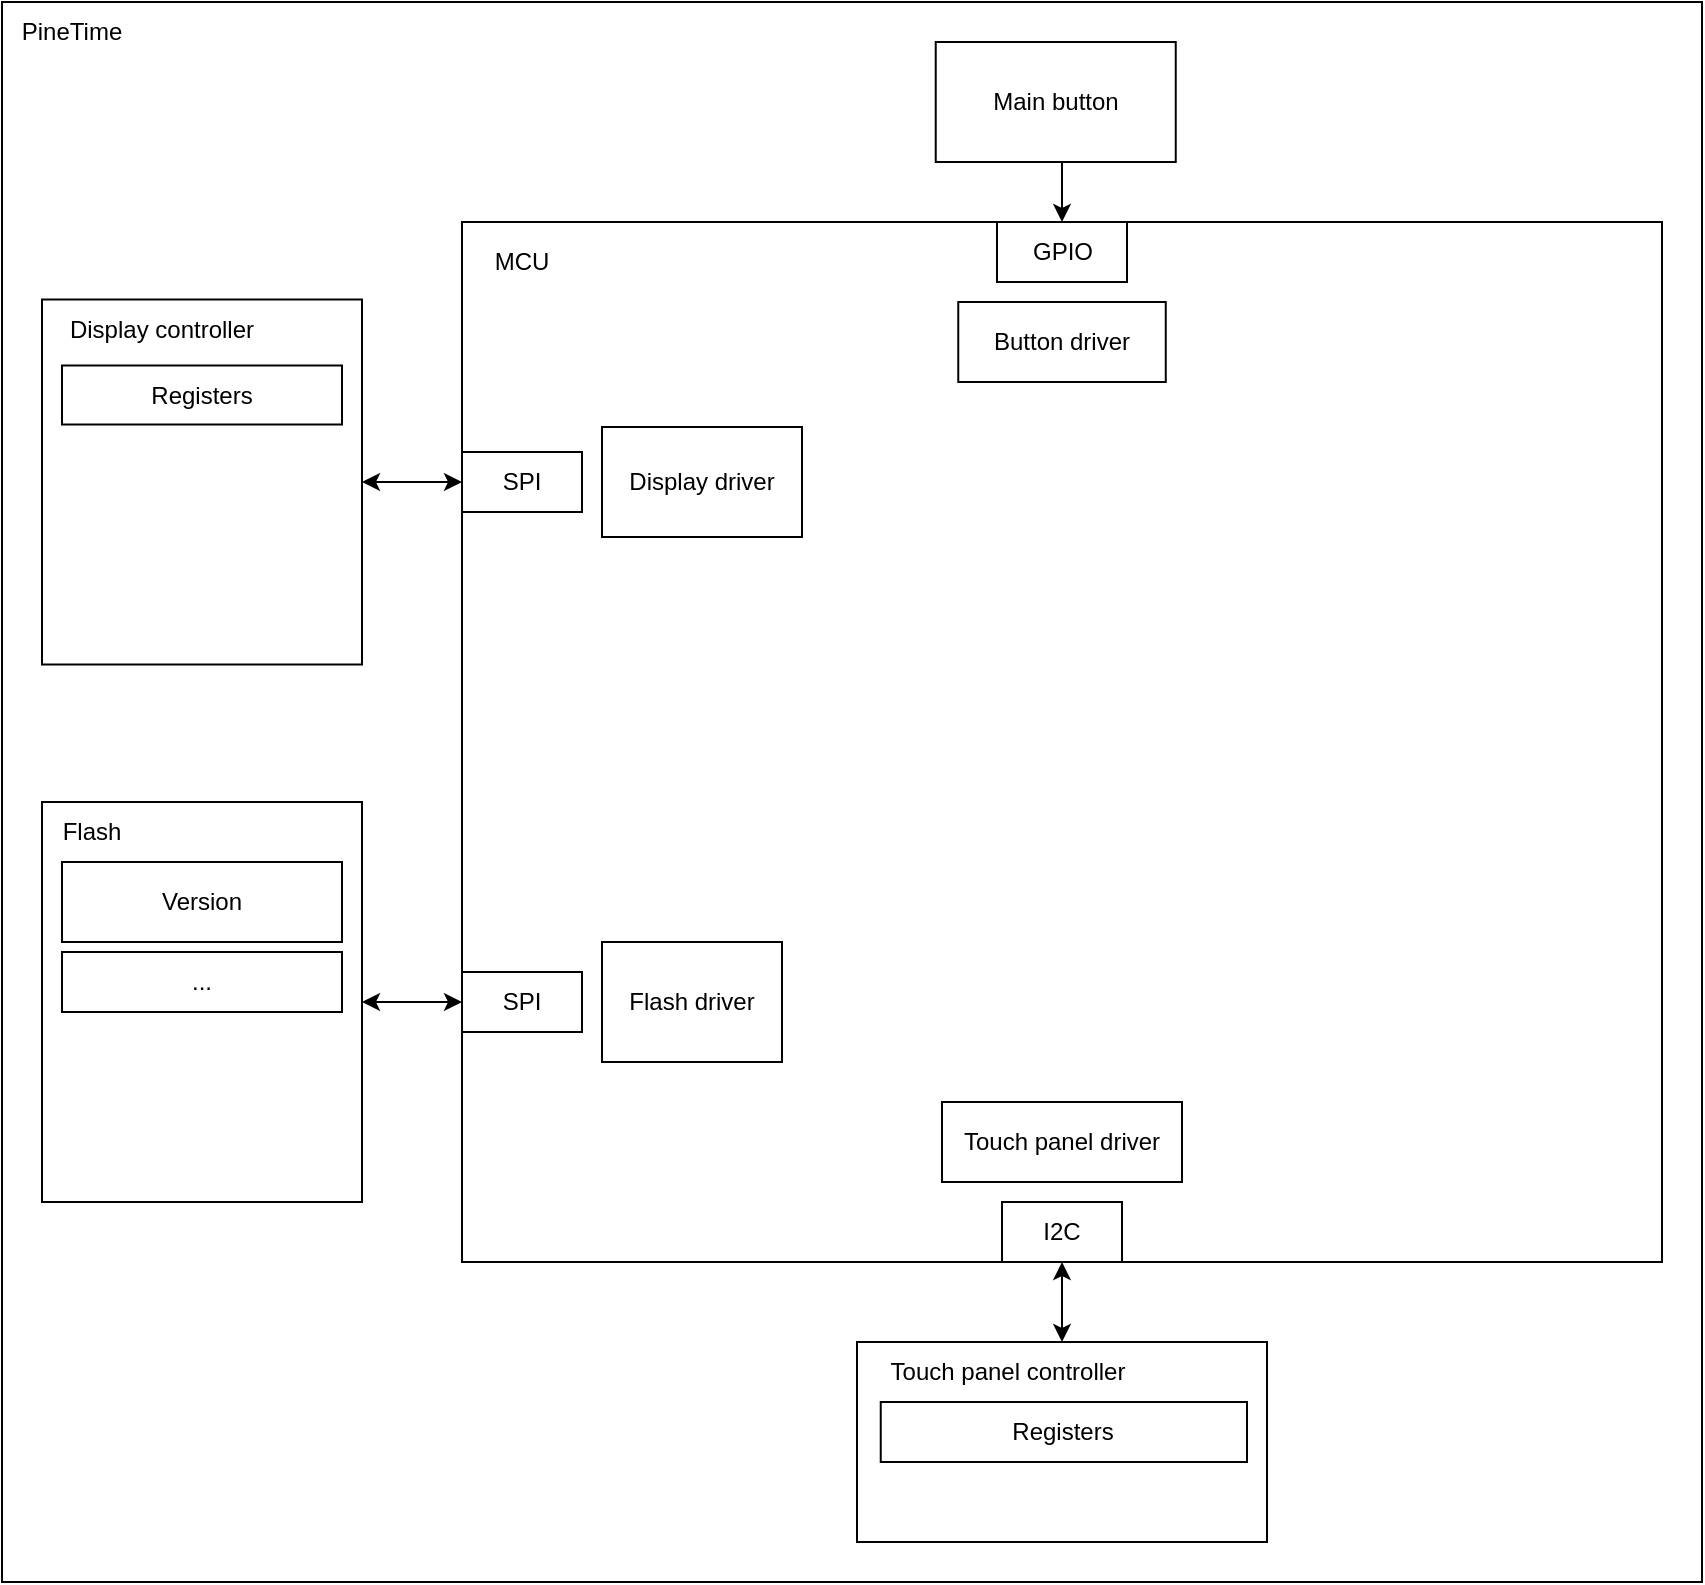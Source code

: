 <mxfile version="17.2.4" type="device"><diagram id="LkQNguAaAHkIe9TaBoeK" name="Page-1"><mxGraphModel dx="1355" dy="761" grid="1" gridSize="10" guides="1" tooltips="1" connect="1" arrows="1" fold="1" page="1" pageScale="1" pageWidth="850" pageHeight="1100" math="0" shadow="0"><root><mxCell id="0"/><mxCell id="1" parent="0"/><mxCell id="3B-qInTpDvVxq-L0saOm-45" value="" style="rounded=0;whiteSpace=wrap;html=1;fillColor=none;" vertex="1" parent="1"><mxGeometry x="210" y="130" width="850" height="790" as="geometry"/></mxCell><mxCell id="3B-qInTpDvVxq-L0saOm-30" value="" style="rounded=0;whiteSpace=wrap;html=1;fillColor=none;" vertex="1" parent="1"><mxGeometry x="230" y="530" width="160" height="200" as="geometry"/></mxCell><mxCell id="3B-qInTpDvVxq-L0saOm-2" value="&lt;div align=&quot;center&quot;&gt;&lt;br&gt;&lt;/div&gt;" style="rounded=0;whiteSpace=wrap;html=1;fillColor=none;" vertex="1" parent="1"><mxGeometry x="440" y="240" width="600" height="520" as="geometry"/></mxCell><mxCell id="3B-qInTpDvVxq-L0saOm-3" value="MCU" style="text;html=1;strokeColor=none;fillColor=none;align=center;verticalAlign=middle;whiteSpace=wrap;rounded=0;" vertex="1" parent="1"><mxGeometry x="440" y="240" width="60" height="40" as="geometry"/></mxCell><mxCell id="3B-qInTpDvVxq-L0saOm-19" style="edgeStyle=orthogonalEdgeStyle;rounded=0;orthogonalLoop=1;jettySize=auto;html=1;exitX=1;exitY=0.5;exitDx=0;exitDy=0;entryX=0;entryY=0.25;entryDx=0;entryDy=0;startArrow=classic;startFill=1;" edge="1" parent="1" source="3B-qInTpDvVxq-L0saOm-6" target="3B-qInTpDvVxq-L0saOm-2"><mxGeometry relative="1" as="geometry"/></mxCell><mxCell id="3B-qInTpDvVxq-L0saOm-6" value="" style="rounded=0;whiteSpace=wrap;html=1;fillColor=none;" vertex="1" parent="1"><mxGeometry x="230" y="278.75" width="160" height="182.5" as="geometry"/></mxCell><mxCell id="3B-qInTpDvVxq-L0saOm-7" value="Display controller" style="text;html=1;strokeColor=none;fillColor=none;align=center;verticalAlign=middle;whiteSpace=wrap;rounded=0;" vertex="1" parent="1"><mxGeometry x="230" y="278.75" width="120" height="30" as="geometry"/></mxCell><mxCell id="3B-qInTpDvVxq-L0saOm-15" style="edgeStyle=orthogonalEdgeStyle;rounded=0;orthogonalLoop=1;jettySize=auto;html=1;exitX=0.5;exitY=1;exitDx=0;exitDy=0;entryX=0.5;entryY=0;entryDx=0;entryDy=0;startArrow=none;startFill=0;" edge="1" parent="1" source="3B-qInTpDvVxq-L0saOm-8" target="3B-qInTpDvVxq-L0saOm-2"><mxGeometry relative="1" as="geometry"/></mxCell><mxCell id="3B-qInTpDvVxq-L0saOm-8" value="Main button" style="rounded=0;whiteSpace=wrap;html=1;fillColor=none;" vertex="1" parent="1"><mxGeometry x="676.87" y="150" width="120" height="60" as="geometry"/></mxCell><mxCell id="3B-qInTpDvVxq-L0saOm-11" value="Flash" style="text;html=1;strokeColor=none;fillColor=none;align=center;verticalAlign=middle;whiteSpace=wrap;rounded=0;" vertex="1" parent="1"><mxGeometry x="230" y="530" width="50" height="30" as="geometry"/></mxCell><mxCell id="3B-qInTpDvVxq-L0saOm-20" style="edgeStyle=orthogonalEdgeStyle;rounded=0;orthogonalLoop=1;jettySize=auto;html=1;exitX=0.5;exitY=0;exitDx=0;exitDy=0;entryX=0.5;entryY=1;entryDx=0;entryDy=0;startArrow=classic;startFill=1;" edge="1" parent="1" source="3B-qInTpDvVxq-L0saOm-16" target="3B-qInTpDvVxq-L0saOm-2"><mxGeometry relative="1" as="geometry"/></mxCell><mxCell id="3B-qInTpDvVxq-L0saOm-16" value="" style="rounded=0;whiteSpace=wrap;html=1;fillColor=none;" vertex="1" parent="1"><mxGeometry x="637.5" y="800" width="205" height="100" as="geometry"/></mxCell><mxCell id="3B-qInTpDvVxq-L0saOm-17" value="Touch panel controller" style="text;html=1;strokeColor=none;fillColor=none;align=center;verticalAlign=middle;whiteSpace=wrap;rounded=0;" vertex="1" parent="1"><mxGeometry x="637.5" y="800" width="150" height="30" as="geometry"/></mxCell><mxCell id="3B-qInTpDvVxq-L0saOm-22" value="SPI" style="rounded=0;whiteSpace=wrap;html=1;fillColor=none;" vertex="1" parent="1"><mxGeometry x="440" y="615" width="60" height="30" as="geometry"/></mxCell><mxCell id="3B-qInTpDvVxq-L0saOm-24" value="SPI" style="rounded=0;whiteSpace=wrap;html=1;fillColor=none;" vertex="1" parent="1"><mxGeometry x="440" y="355" width="60" height="30" as="geometry"/></mxCell><mxCell id="3B-qInTpDvVxq-L0saOm-27" value="I2C" style="rounded=0;whiteSpace=wrap;html=1;fillColor=none;" vertex="1" parent="1"><mxGeometry x="710" y="730" width="60" height="30" as="geometry"/></mxCell><mxCell id="3B-qInTpDvVxq-L0saOm-31" style="edgeStyle=orthogonalEdgeStyle;rounded=0;orthogonalLoop=1;jettySize=auto;html=1;exitX=1;exitY=0.5;exitDx=0;exitDy=0;entryX=0;entryY=0.75;entryDx=0;entryDy=0;startArrow=classic;startFill=1;" edge="1" parent="1" source="3B-qInTpDvVxq-L0saOm-30" target="3B-qInTpDvVxq-L0saOm-2"><mxGeometry relative="1" as="geometry"/></mxCell><mxCell id="3B-qInTpDvVxq-L0saOm-33" value="Flash driver" style="rounded=0;whiteSpace=wrap;html=1;fillColor=none;" vertex="1" parent="1"><mxGeometry x="510" y="600" width="90" height="60" as="geometry"/></mxCell><mxCell id="3B-qInTpDvVxq-L0saOm-34" value="Display driver" style="rounded=0;whiteSpace=wrap;html=1;fillColor=none;" vertex="1" parent="1"><mxGeometry x="510" y="342.5" width="100" height="55" as="geometry"/></mxCell><mxCell id="3B-qInTpDvVxq-L0saOm-35" value="GPIO" style="rounded=0;whiteSpace=wrap;html=1;fillColor=none;" vertex="1" parent="1"><mxGeometry x="707.5" y="240" width="65" height="30" as="geometry"/></mxCell><mxCell id="3B-qInTpDvVxq-L0saOm-36" value="Button driver" style="rounded=0;whiteSpace=wrap;html=1;fillColor=none;" vertex="1" parent="1"><mxGeometry x="688.13" y="280" width="103.75" height="40" as="geometry"/></mxCell><mxCell id="3B-qInTpDvVxq-L0saOm-38" value="Touch panel driver" style="rounded=0;whiteSpace=wrap;html=1;fillColor=none;" vertex="1" parent="1"><mxGeometry x="680" y="680" width="120" height="40" as="geometry"/></mxCell><mxCell id="3B-qInTpDvVxq-L0saOm-41" value="Version" style="rounded=0;whiteSpace=wrap;html=1;fillColor=none;" vertex="1" parent="1"><mxGeometry x="240" y="560" width="140" height="40" as="geometry"/></mxCell><mxCell id="3B-qInTpDvVxq-L0saOm-42" value="..." style="rounded=0;whiteSpace=wrap;html=1;fillColor=none;" vertex="1" parent="1"><mxGeometry x="240" y="605" width="140" height="30" as="geometry"/></mxCell><mxCell id="3B-qInTpDvVxq-L0saOm-43" value="Registers" style="rounded=0;whiteSpace=wrap;html=1;fillColor=none;" vertex="1" parent="1"><mxGeometry x="240" y="311.75" width="140" height="29.5" as="geometry"/></mxCell><mxCell id="3B-qInTpDvVxq-L0saOm-44" value="Registers" style="rounded=0;whiteSpace=wrap;html=1;fillColor=none;" vertex="1" parent="1"><mxGeometry x="649.37" y="830" width="183.13" height="30" as="geometry"/></mxCell><mxCell id="3B-qInTpDvVxq-L0saOm-46" value="PineTime" style="text;html=1;strokeColor=none;fillColor=none;align=center;verticalAlign=middle;whiteSpace=wrap;rounded=0;" vertex="1" parent="1"><mxGeometry x="210" y="130" width="70" height="30" as="geometry"/></mxCell></root></mxGraphModel></diagram></mxfile>